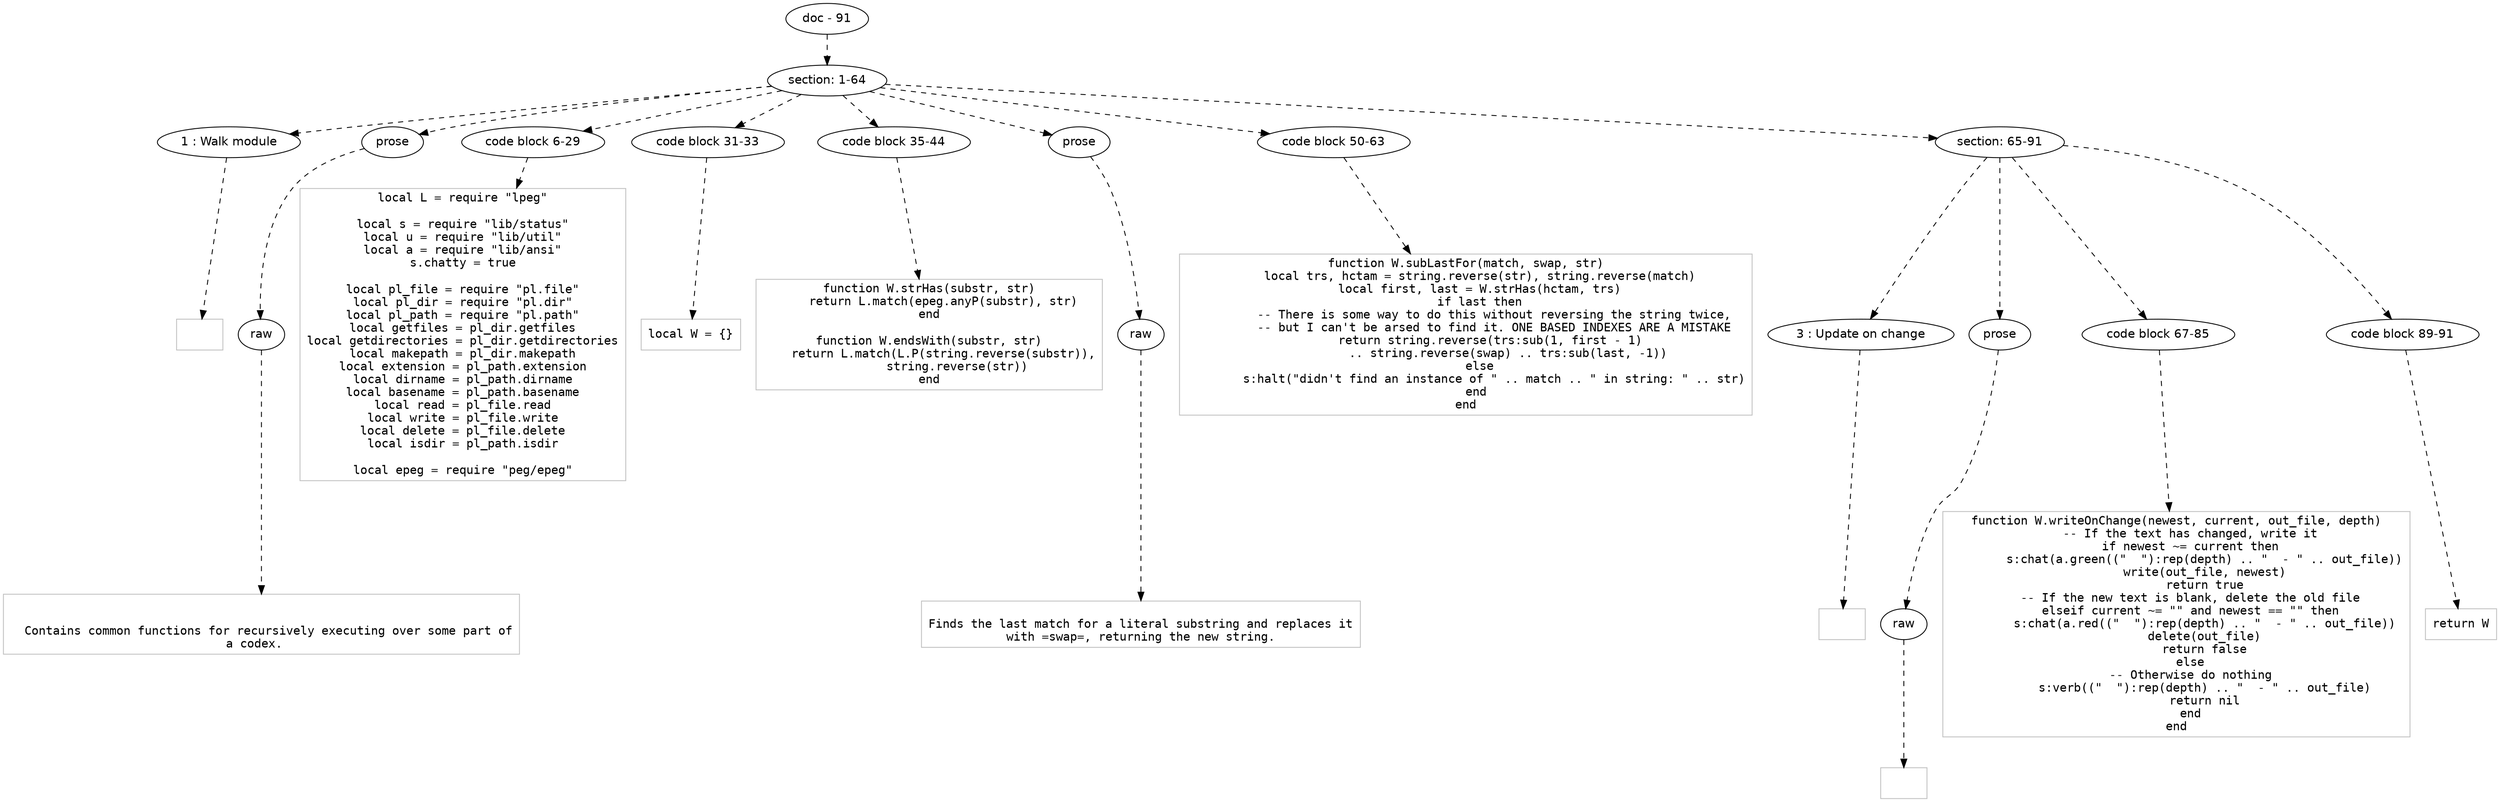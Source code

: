digraph hierarchy {

node [fontname=Helvetica]
edge [style=dashed]

doc_0 [label="doc - 91"]


doc_0 -> { section_1}
{rank=same; section_1}

section_1 [label="section: 1-64"]


section_1 -> { header_2 prose_3 codeblock_4 codeblock_5 codeblock_6 prose_7 codeblock_8 section_9}
{rank=same; header_2 prose_3 codeblock_4 codeblock_5 codeblock_6 prose_7 codeblock_8 section_9}

header_2 [label="1 : Walk module"]

prose_3 [label="prose"]

codeblock_4 [label="code block 6-29"]

codeblock_5 [label="code block 31-33"]

codeblock_6 [label="code block 35-44"]

prose_7 [label="prose"]

codeblock_8 [label="code block 50-63"]

section_9 [label="section: 65-91"]


header_2 -> leaf_10
leaf_10  [color=Gray,shape=rectangle,fontname=Inconsolata,label=""]
prose_3 -> { raw_11}
{rank=same; raw_11}

raw_11 [label="raw"]


raw_11 -> leaf_12
leaf_12  [color=Gray,shape=rectangle,fontname=Inconsolata,label="

  Contains common functions for recursively executing over some part of
a codex.  
"]
codeblock_4 -> leaf_13
leaf_13  [color=Gray,shape=rectangle,fontname=Inconsolata,label="local L = require \"lpeg\"

local s = require \"lib/status\"
local u = require \"lib/util\"
local a = require \"lib/ansi\"
s.chatty = true

local pl_file = require \"pl.file\"
local pl_dir = require \"pl.dir\"
local pl_path = require \"pl.path\"
local getfiles = pl_dir.getfiles
local getdirectories = pl_dir.getdirectories
local makepath = pl_dir.makepath
local extension = pl_path.extension
local dirname = pl_path.dirname
local basename = pl_path.basename
local read = pl_file.read
local write = pl_file.write
local delete = pl_file.delete
local isdir = pl_path.isdir

local epeg = require \"peg/epeg\""]
codeblock_5 -> leaf_14
leaf_14  [color=Gray,shape=rectangle,fontname=Inconsolata,label="local W = {}"]
codeblock_6 -> leaf_15
leaf_15  [color=Gray,shape=rectangle,fontname=Inconsolata,label="function W.strHas(substr, str)
    return L.match(epeg.anyP(substr), str)
end

function W.endsWith(substr, str)
    return L.match(L.P(string.reverse(substr)),
        string.reverse(str))
end"]
prose_7 -> { raw_16}
{rank=same; raw_16}

raw_16 [label="raw"]


raw_16 -> leaf_17
leaf_17  [color=Gray,shape=rectangle,fontname=Inconsolata,label="
Finds the last match for a literal substring and replaces it
with =swap=, returning the new string.
"]
codeblock_8 -> leaf_18
leaf_18  [color=Gray,shape=rectangle,fontname=Inconsolata,label="function W.subLastFor(match, swap, str)
    local trs, hctam = string.reverse(str), string.reverse(match)
    local first, last = W.strHas(hctam, trs)
    if last then
        -- There is some way to do this without reversing the string twice,
        -- but I can't be arsed to find it. ONE BASED INDEXES ARE A MISTAKE
        return string.reverse(trs:sub(1, first - 1) 
            .. string.reverse(swap) .. trs:sub(last, -1))
    else
        s:halt(\"didn't find an instance of \" .. match .. \" in string: \" .. str)
    end 
end"]
section_9 -> { header_19 prose_20 codeblock_21 codeblock_22}
{rank=same; header_19 prose_20 codeblock_21 codeblock_22}

header_19 [label="3 : Update on change"]

prose_20 [label="prose"]

codeblock_21 [label="code block 67-85"]

codeblock_22 [label="code block 89-91"]


header_19 -> leaf_23
leaf_23  [color=Gray,shape=rectangle,fontname=Inconsolata,label=""]
prose_20 -> { raw_24}
{rank=same; raw_24}

raw_24 [label="raw"]


raw_24 -> leaf_25
leaf_25  [color=Gray,shape=rectangle,fontname=Inconsolata,label="
"]
codeblock_21 -> leaf_26
leaf_26  [color=Gray,shape=rectangle,fontname=Inconsolata,label="function W.writeOnChange(newest, current, out_file, depth)
    -- If the text has changed, write it
    if newest ~= current then
        s:chat(a.green((\"  \"):rep(depth) .. \"  - \" .. out_file))
        write(out_file, newest)
        return true
    -- If the new text is blank, delete the old file
    elseif current ~= \"\" and newest == \"\" then
        s:chat(a.red((\"  \"):rep(depth) .. \"  - \" .. out_file))
        delete(out_file)
        return false
    else
    -- Otherwise do nothing
        s:verb((\"  \"):rep(depth) .. \"  - \" .. out_file)
        return nil
    end
end"]
codeblock_22 -> leaf_27
leaf_27  [color=Gray,shape=rectangle,fontname=Inconsolata,label="return W"]

}
